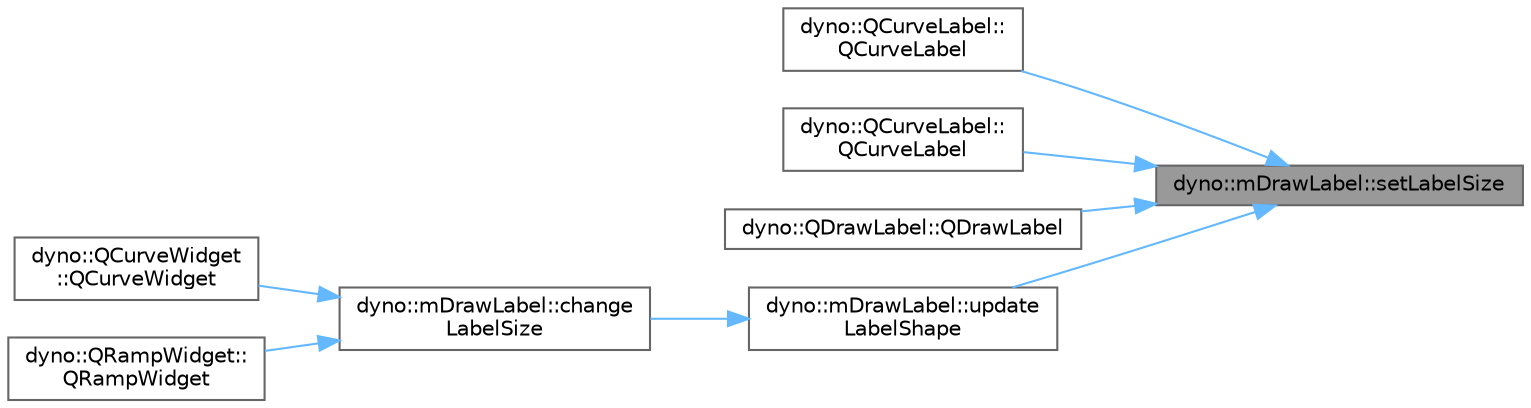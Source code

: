 digraph "dyno::mDrawLabel::setLabelSize"
{
 // LATEX_PDF_SIZE
  bgcolor="transparent";
  edge [fontname=Helvetica,fontsize=10,labelfontname=Helvetica,labelfontsize=10];
  node [fontname=Helvetica,fontsize=10,shape=box,height=0.2,width=0.4];
  rankdir="RL";
  Node1 [id="Node000001",label="dyno::mDrawLabel::setLabelSize",height=0.2,width=0.4,color="gray40", fillcolor="grey60", style="filled", fontcolor="black",tooltip=" "];
  Node1 -> Node2 [id="edge1_Node000001_Node000002",dir="back",color="steelblue1",style="solid",tooltip=" "];
  Node2 [id="Node000002",label="dyno::QCurveLabel::\lQCurveLabel",height=0.2,width=0.4,color="grey40", fillcolor="white", style="filled",URL="$classdyno_1_1_q_curve_label.html#afbcfba3339e7f5116b642cdc39c2a7da",tooltip=" "];
  Node1 -> Node3 [id="edge2_Node000001_Node000003",dir="back",color="steelblue1",style="solid",tooltip=" "];
  Node3 [id="Node000003",label="dyno::QCurveLabel::\lQCurveLabel",height=0.2,width=0.4,color="grey40", fillcolor="white", style="filled",URL="$classdyno_1_1_q_curve_label.html#af3229ae85049cf73b0107c1fd2bdf101",tooltip=" "];
  Node1 -> Node4 [id="edge3_Node000001_Node000004",dir="back",color="steelblue1",style="solid",tooltip=" "];
  Node4 [id="Node000004",label="dyno::QDrawLabel::QDrawLabel",height=0.2,width=0.4,color="grey40", fillcolor="white", style="filled",URL="$classdyno_1_1_q_draw_label.html#a3ceb699fffd84bf4c71f30e8fddc6341",tooltip=" "];
  Node1 -> Node5 [id="edge4_Node000001_Node000005",dir="back",color="steelblue1",style="solid",tooltip=" "];
  Node5 [id="Node000005",label="dyno::mDrawLabel::update\lLabelShape",height=0.2,width=0.4,color="grey40", fillcolor="white", style="filled",URL="$classdyno_1_1m_draw_label.html#a0941556ae84b55c5d300d35226258d31",tooltip=" "];
  Node5 -> Node6 [id="edge5_Node000005_Node000006",dir="back",color="steelblue1",style="solid",tooltip=" "];
  Node6 [id="Node000006",label="dyno::mDrawLabel::change\lLabelSize",height=0.2,width=0.4,color="grey40", fillcolor="white", style="filled",URL="$classdyno_1_1m_draw_label.html#a56a364cb0c79031ef5a6132831d80c73",tooltip=" "];
  Node6 -> Node7 [id="edge6_Node000006_Node000007",dir="back",color="steelblue1",style="solid",tooltip=" "];
  Node7 [id="Node000007",label="dyno::QCurveWidget\l::QCurveWidget",height=0.2,width=0.4,color="grey40", fillcolor="white", style="filled",URL="$classdyno_1_1_q_curve_widget.html#a109463c9053c273c1512072060927834",tooltip=" "];
  Node6 -> Node8 [id="edge7_Node000006_Node000008",dir="back",color="steelblue1",style="solid",tooltip=" "];
  Node8 [id="Node000008",label="dyno::QRampWidget::\lQRampWidget",height=0.2,width=0.4,color="grey40", fillcolor="white", style="filled",URL="$classdyno_1_1_q_ramp_widget.html#a2d99716dc72c464d5d557373d500a32e",tooltip=" "];
}
